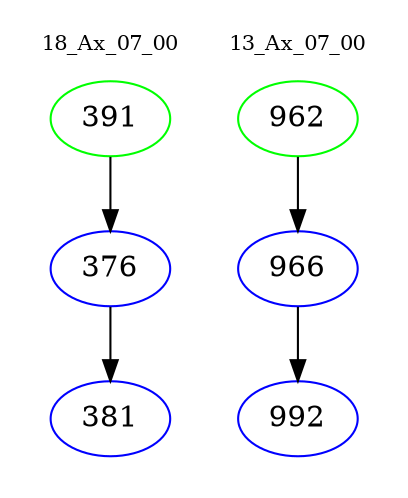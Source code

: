digraph{
subgraph cluster_0 {
color = white
label = "18_Ax_07_00";
fontsize=10;
T0_391 [label="391", color="green"]
T0_391 -> T0_376 [color="black"]
T0_376 [label="376", color="blue"]
T0_376 -> T0_381 [color="black"]
T0_381 [label="381", color="blue"]
}
subgraph cluster_1 {
color = white
label = "13_Ax_07_00";
fontsize=10;
T1_962 [label="962", color="green"]
T1_962 -> T1_966 [color="black"]
T1_966 [label="966", color="blue"]
T1_966 -> T1_992 [color="black"]
T1_992 [label="992", color="blue"]
}
}
